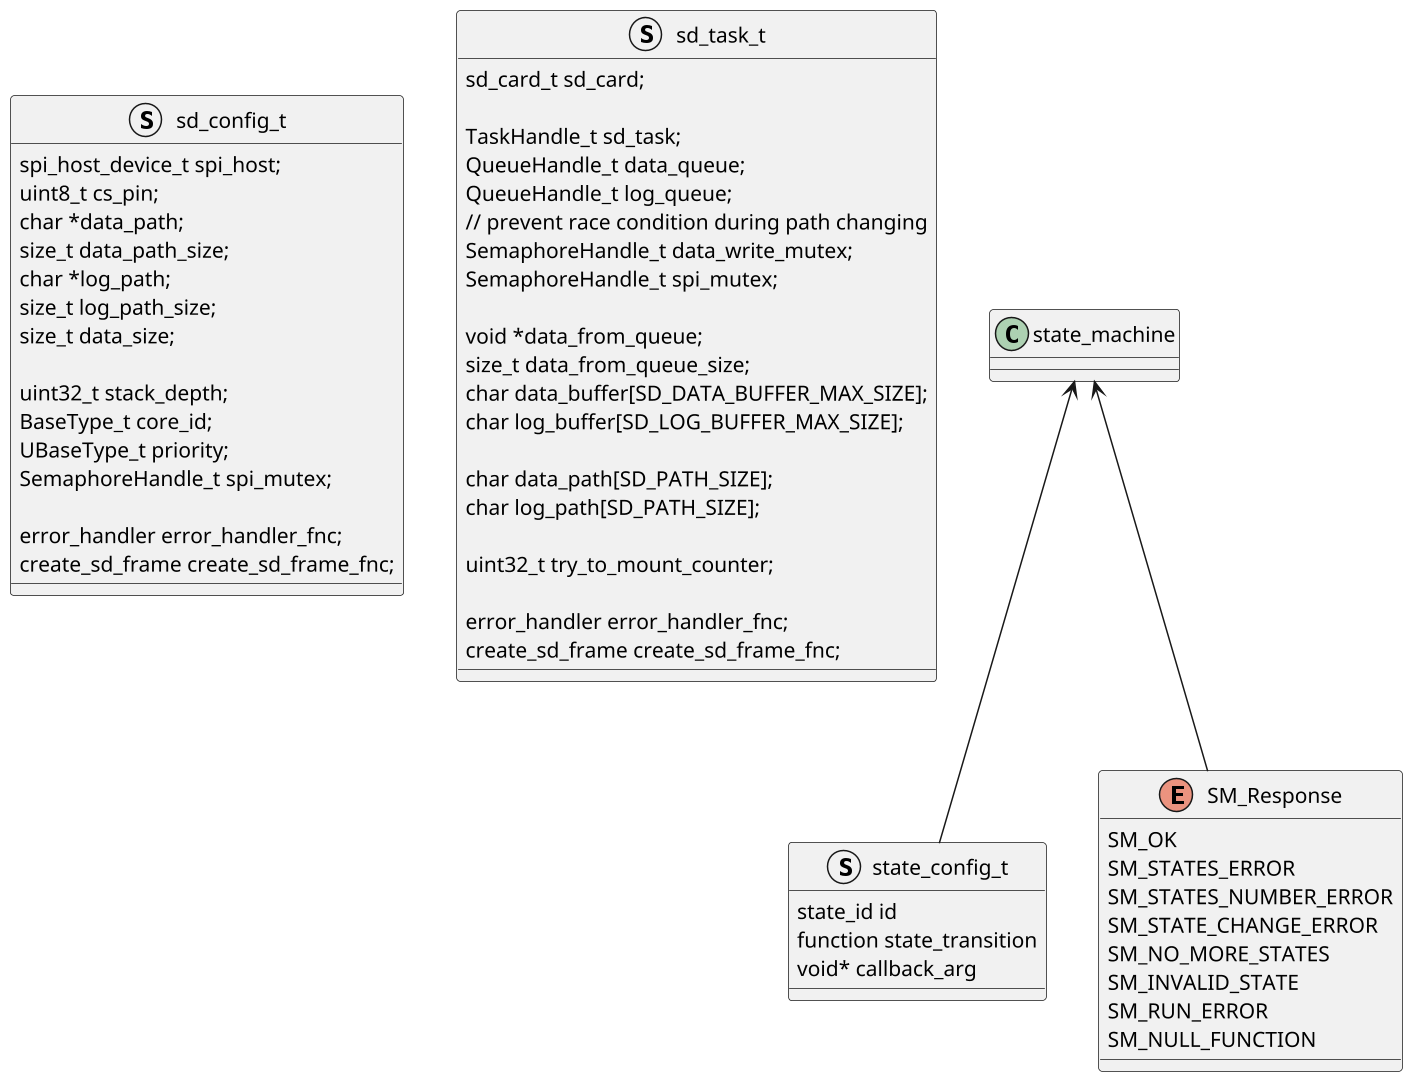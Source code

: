 @startuml
scale 1920 width
scale 1080 height 

struct sd_config_t {
    spi_host_device_t spi_host;
    uint8_t cs_pin;
    char *data_path;
    size_t data_path_size;
    char *log_path;
    size_t log_path_size;
    size_t data_size;

    uint32_t stack_depth;
    BaseType_t core_id;
    UBaseType_t priority;
    SemaphoreHandle_t spi_mutex;

    error_handler error_handler_fnc;
    create_sd_frame create_sd_frame_fnc;
}

struct sd_task_t {
    sd_card_t sd_card;

    TaskHandle_t sd_task;
    QueueHandle_t data_queue;
    QueueHandle_t log_queue;
    // prevent race condition during path changing
    SemaphoreHandle_t data_write_mutex;
    SemaphoreHandle_t spi_mutex;

    void *data_from_queue;
    size_t data_from_queue_size;
    char data_buffer[SD_DATA_BUFFER_MAX_SIZE];
    char log_buffer[SD_LOG_BUFFER_MAX_SIZE];

    char data_path[SD_PATH_SIZE];
    char log_path[SD_PATH_SIZE];

    uint32_t try_to_mount_counter;

    error_handler error_handler_fnc;
    create_sd_frame create_sd_frame_fnc;
}


struct state_config_t {
    state_id id
    function state_transition
    void* callback_arg
}

enum SM_Response {
    SM_OK
    SM_STATES_ERROR
    SM_STATES_NUMBER_ERROR
    SM_STATE_CHANGE_ERROR
    SM_NO_MORE_STATES
    SM_INVALID_STATE
    SM_RUN_ERROR
    SM_NULL_FUNCTION
}

state_machine <-- state_config_t
state_machine <-- SM_Response

@enduml